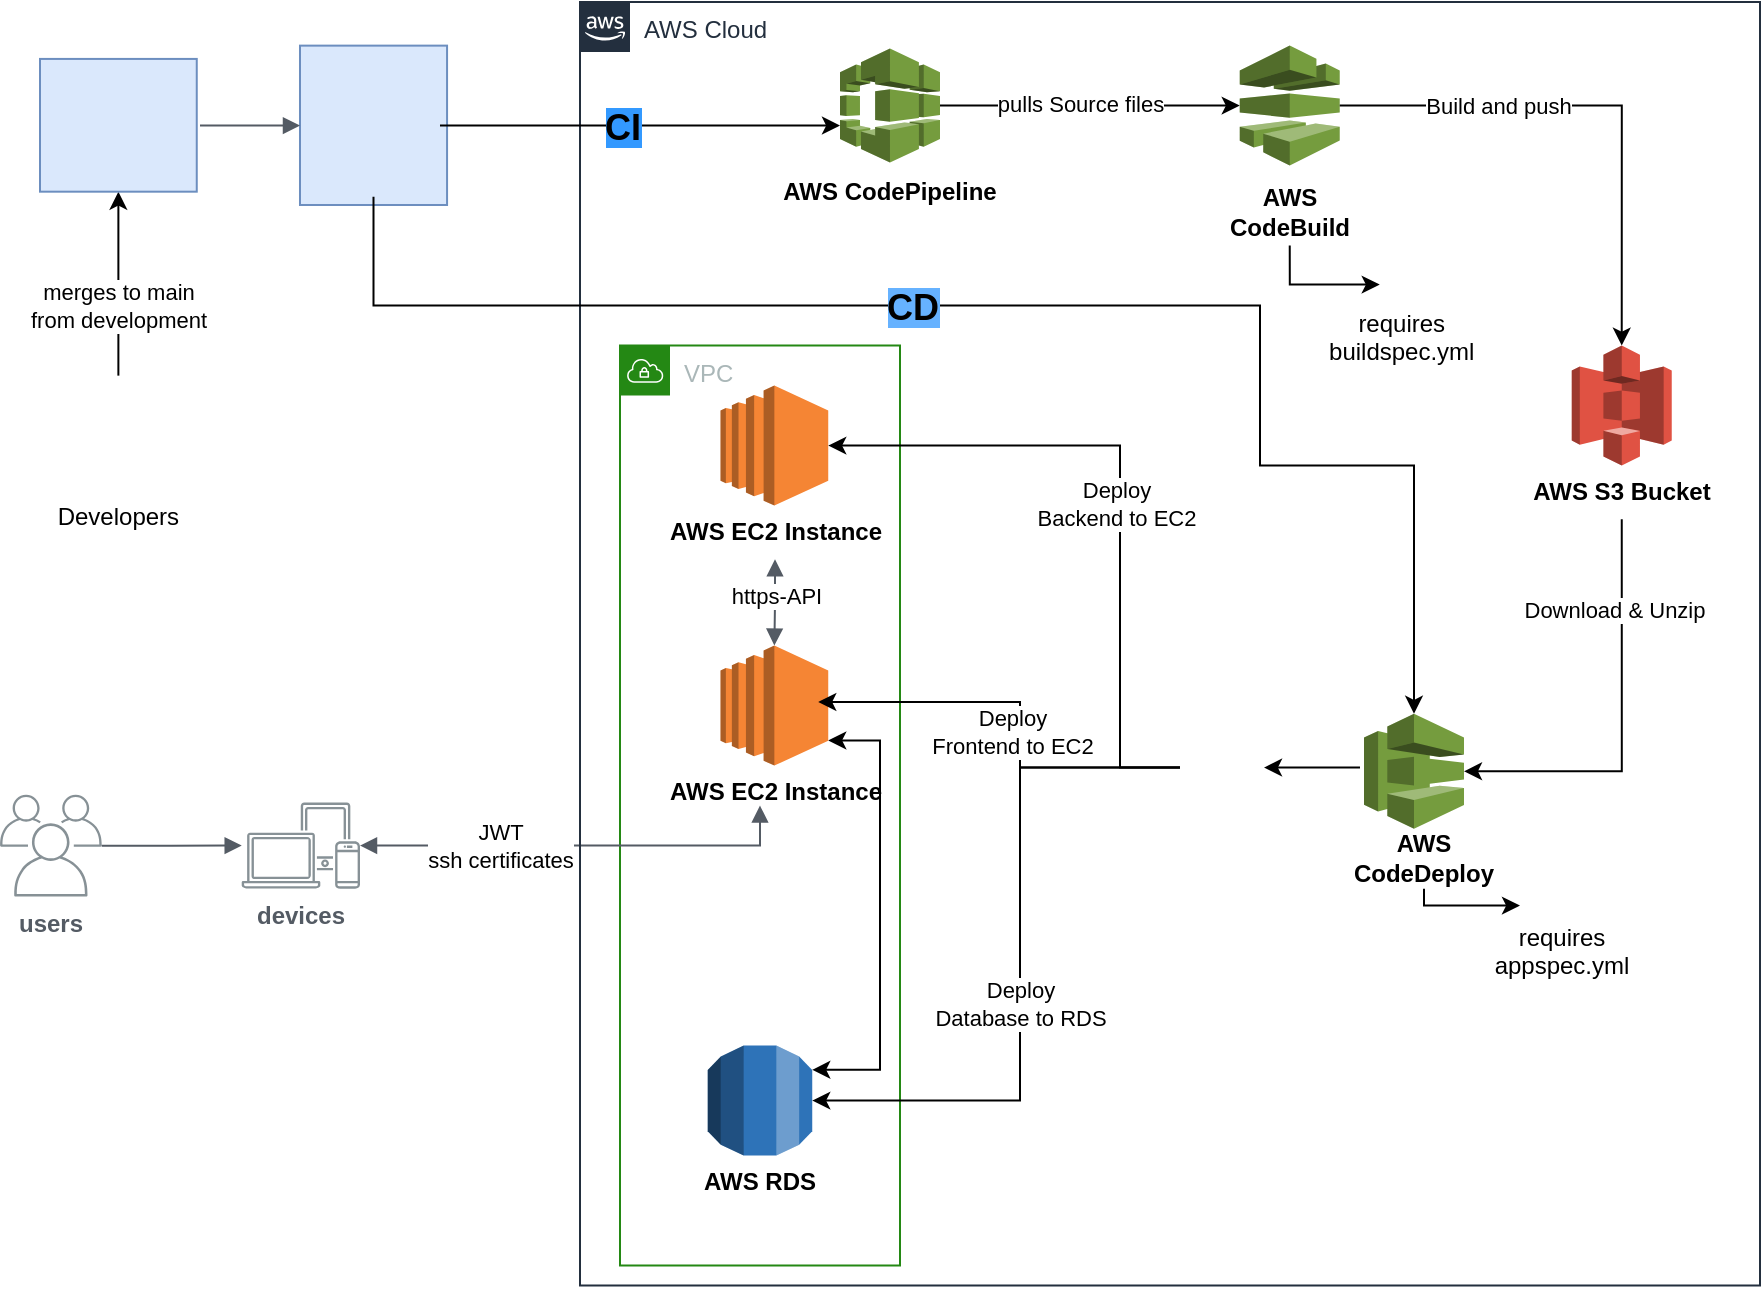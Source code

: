 <mxfile version="19.0.3" type="device"><diagram id="43wwF5F4P_85tI0rM2bt" name="Page-1"><mxGraphModel dx="2523" dy="1033" grid="1" gridSize="10" guides="1" tooltips="1" connect="1" arrows="1" fold="1" page="1" pageScale="1" pageWidth="850" pageHeight="1100" math="0" shadow="0"><root><mxCell id="0"/><mxCell id="1" parent="0"/><mxCell id="16dLB1LlPUBslkrC-2xd-82" style="edgeStyle=orthogonalEdgeStyle;rounded=0;orthogonalLoop=1;jettySize=auto;html=1;startArrow=none;startFill=0;endArrow=classic;endFill=1;entryX=0.5;entryY=1;entryDx=0;entryDy=0;" edge="1" parent="1" source="16dLB1LlPUBslkrC-2xd-20" target="16dLB1LlPUBslkrC-2xd-18"><mxGeometry relative="1" as="geometry"><mxPoint x="-440" y="304.995" as="targetPoint"/></mxGeometry></mxCell><mxCell id="16dLB1LlPUBslkrC-2xd-84" value="merges to main&lt;br&gt;from development" style="edgeLabel;html=1;align=center;verticalAlign=middle;resizable=0;points=[];" vertex="1" connectable="0" parent="16dLB1LlPUBslkrC-2xd-82"><mxGeometry x="-0.319" y="-2" relative="1" as="geometry"><mxPoint x="-2" y="-4" as="offset"/></mxGeometry></mxCell><mxCell id="16dLB1LlPUBslkrC-2xd-20" value="Developers" style="shape=image;verticalLabelPosition=bottom;labelBackgroundColor=default;verticalAlign=top;aspect=fixed;imageAspect=0;image=https://cdn.iconscout.com/icon/free/png-256/developer-2309906-1943816.png;" vertex="1" parent="1"><mxGeometry x="-459.21" y="436.82" width="56.81" height="56.81" as="geometry"/></mxCell><mxCell id="16dLB1LlPUBslkrC-2xd-12" value="" style="group" vertex="1" connectable="0" parent="1"><mxGeometry x="110" y="348.81" width="236" height="239.0" as="geometry"/></mxCell><mxCell id="16dLB1LlPUBslkrC-2xd-40" value="" style="group" vertex="1" connectable="0" parent="16dLB1LlPUBslkrC-2xd-12"><mxGeometry x="-0.13" y="-67" width="236" height="239.0" as="geometry"/></mxCell><mxCell id="16dLB1LlPUBslkrC-2xd-71" style="edgeStyle=orthogonalEdgeStyle;rounded=0;orthogonalLoop=1;jettySize=auto;html=1;exitX=0.5;exitY=1;exitDx=0;exitDy=0;entryX=0;entryY=0.75;entryDx=0;entryDy=0;startArrow=none;startFill=0;" edge="1" parent="16dLB1LlPUBslkrC-2xd-40" source="16dLB1LlPUBslkrC-2xd-11" target="16dLB1LlPUBslkrC-2xd-68"><mxGeometry relative="1" as="geometry"><Array as="points"><mxPoint x="45" y="110"/></Array></mxGeometry></mxCell><mxCell id="16dLB1LlPUBslkrC-2xd-11" value="&lt;b&gt;AWS CodeBuild&lt;/b&gt;" style="text;html=1;strokeColor=none;fillColor=none;align=center;verticalAlign=middle;whiteSpace=wrap;rounded=0;" vertex="1" parent="16dLB1LlPUBslkrC-2xd-40"><mxGeometry y="57" width="90" height="33" as="geometry"/></mxCell><mxCell id="16dLB1LlPUBslkrC-2xd-8" value="" style="outlineConnect=0;dashed=0;verticalLabelPosition=bottom;verticalAlign=top;align=center;html=1;shape=mxgraph.aws3.codepipeline;fillColor=#759C3E;gradientColor=none;" vertex="1" parent="16dLB1LlPUBslkrC-2xd-40"><mxGeometry x="20" y="-10" width="50" height="60" as="geometry"/></mxCell><mxCell id="16dLB1LlPUBslkrC-2xd-67" value="" style="shape=image;verticalLabelPosition=bottom;labelBackgroundColor=default;verticalAlign=top;aspect=fixed;imageAspect=0;image=https://cdn.iconscout.com/icon/free/png-256/zip-file-format-489644.png;" vertex="1" parent="16dLB1LlPUBslkrC-2xd-40"><mxGeometry x="150" y="43" width="37" height="37" as="geometry"/></mxCell><mxCell id="16dLB1LlPUBslkrC-2xd-66" value="" style="shape=image;verticalLabelPosition=bottom;labelBackgroundColor=default;verticalAlign=top;aspect=fixed;imageAspect=0;image=https://cdn.iconscout.com/icon/free/png-256/jar-file-489639.png;" vertex="1" parent="16dLB1LlPUBslkrC-2xd-40"><mxGeometry x="110" y="42.5" width="36" height="36" as="geometry"/></mxCell><mxCell id="16dLB1LlPUBslkrC-2xd-68" value="requires &#10;buildspec.yml" style="shape=image;verticalLabelPosition=bottom;labelBackgroundColor=default;verticalAlign=top;aspect=fixed;imageAspect=0;image=https://www.shareicon.net/download/2015/09/07/97143_document_512x512.png;" vertex="1" parent="16dLB1LlPUBslkrC-2xd-40"><mxGeometry x="90" y="93.0" width="22" height="22" as="geometry"/></mxCell><mxCell id="16dLB1LlPUBslkrC-2xd-19" value="" style="group;fillColor=#dae8fc;strokeColor=#6c8ebf;" vertex="1" connectable="0" parent="1"><mxGeometry x="-470" y="278.46" width="78.38" height="66.38" as="geometry"/></mxCell><mxCell id="16dLB1LlPUBslkrC-2xd-1" value="" style="shape=image;verticalLabelPosition=bottom;labelBackgroundColor=default;verticalAlign=top;aspect=fixed;imageAspect=0;image=https://www.fontana.com.ar/wp-content/uploads/2018/10/spring-boot-logo.png;" vertex="1" parent="16dLB1LlPUBslkrC-2xd-19"><mxGeometry width="76.19" height="40" as="geometry"/></mxCell><mxCell id="16dLB1LlPUBslkrC-2xd-18" value="" style="shape=image;verticalLabelPosition=bottom;labelBackgroundColor=default;verticalAlign=top;aspect=fixed;imageAspect=0;image=http://betabeers.com/uploads/blog/20170420_React_logo_wordmark.png;" vertex="1" parent="16dLB1LlPUBslkrC-2xd-19"><mxGeometry y="40" width="78.38" height="26.38" as="geometry"/></mxCell><mxCell id="16dLB1LlPUBslkrC-2xd-21" value="" style="group" vertex="1" connectable="0" parent="1"><mxGeometry x="172" y="605.89" width="100" height="87.5" as="geometry"/></mxCell><mxCell id="16dLB1LlPUBslkrC-2xd-13" value="" style="outlineConnect=0;dashed=0;verticalLabelPosition=bottom;verticalAlign=top;align=center;html=1;shape=mxgraph.aws3.codedeploy;fillColor=#759C3E;gradientColor=none;" vertex="1" parent="16dLB1LlPUBslkrC-2xd-21"><mxGeometry x="20" width="50" height="57.5" as="geometry"/></mxCell><mxCell id="16dLB1LlPUBslkrC-2xd-14" value="&lt;b&gt;AWS CodeDeploy&lt;/b&gt;" style="text;html=1;strokeColor=none;fillColor=none;align=center;verticalAlign=middle;whiteSpace=wrap;rounded=0;" vertex="1" parent="16dLB1LlPUBslkrC-2xd-21"><mxGeometry y="57.5" width="100" height="30" as="geometry"/></mxCell><mxCell id="16dLB1LlPUBslkrC-2xd-5" value="" style="group;fillColor=#dae8fc;strokeColor=#6c8ebf;" vertex="1" connectable="0" parent="1"><mxGeometry x="-340.003" y="271.814" width="73.534" height="79.678" as="geometry"/></mxCell><mxCell id="16dLB1LlPUBslkrC-2xd-27" value="" style="group" vertex="1" connectable="0" parent="16dLB1LlPUBslkrC-2xd-5"><mxGeometry y="9.02" width="73.534" height="66.574" as="geometry"/></mxCell><mxCell id="16dLB1LlPUBslkrC-2xd-3" value="" style="shape=image;verticalLabelPosition=bottom;labelBackgroundColor=default;verticalAlign=top;aspect=fixed;imageAspect=0;image=https://upload.wikimedia.org/wikipedia/commons/thumb/e/e1/GitLab_logo.svg/2560px-GitLab_logo.svg.png;clipPath=inset(30.87% 14.67% 30.87% 33.33%);" vertex="1" parent="16dLB1LlPUBslkrC-2xd-27"><mxGeometry y="45.833" width="73.534" height="20.741" as="geometry"/></mxCell><mxCell id="16dLB1LlPUBslkrC-2xd-2" value="" style="shape=image;verticalLabelPosition=bottom;labelBackgroundColor=default;verticalAlign=top;aspect=fixed;imageAspect=0;image=https://upload.wikimedia.org/wikipedia/commons/thumb/e/e1/GitLab_logo.svg/2560px-GitLab_logo.svg.png;clipPath=inset(25.65% 68.33% 25.65% 13.67%);" vertex="1" parent="16dLB1LlPUBslkrC-2xd-27"><mxGeometry x="14.664" width="44.196" height="45.83" as="geometry"/></mxCell><mxCell id="16dLB1LlPUBslkrC-2xd-94" value="" style="edgeStyle=orthogonalEdgeStyle;html=1;endArrow=block;elbow=vertical;startArrow=none;endFill=1;strokeColor=#545B64;rounded=0;fontSize=18;" edge="1" parent="16dLB1LlPUBslkrC-2xd-27"><mxGeometry width="100" relative="1" as="geometry"><mxPoint x="-49.997" y="30.976" as="sourcePoint"/><mxPoint x="0.003" y="30.976" as="targetPoint"/></mxGeometry></mxCell><mxCell id="16dLB1LlPUBslkrC-2xd-28" value="" style="group" vertex="1" connectable="0" parent="1"><mxGeometry x="272" y="421.81" width="97.75" height="86.83" as="geometry"/></mxCell><mxCell id="16dLB1LlPUBslkrC-2xd-24" value="" style="outlineConnect=0;dashed=0;verticalLabelPosition=bottom;verticalAlign=top;align=center;html=1;shape=mxgraph.aws3.s3;fillColor=#E05243;gradientColor=none;" vertex="1" parent="16dLB1LlPUBslkrC-2xd-28"><mxGeometry x="23.87" width="50" height="60" as="geometry"/></mxCell><mxCell id="16dLB1LlPUBslkrC-2xd-25" value="&lt;b&gt;AWS S3 Bucket&lt;/b&gt;" style="text;html=1;strokeColor=none;fillColor=none;align=center;verticalAlign=middle;whiteSpace=wrap;rounded=0;" vertex="1" parent="16dLB1LlPUBslkrC-2xd-28"><mxGeometry y="60.001" width="97.75" height="26.829" as="geometry"/></mxCell><mxCell id="16dLB1LlPUBslkrC-2xd-36" value="" style="group" vertex="1" connectable="0" parent="1"><mxGeometry x="-165" y="771.81" width="110" height="81.83" as="geometry"/></mxCell><mxCell id="16dLB1LlPUBslkrC-2xd-34" value="" style="outlineConnect=0;dashed=0;verticalLabelPosition=bottom;verticalAlign=top;align=center;html=1;shape=mxgraph.aws3.rds;fillColor=#2E73B8;gradientColor=none;" vertex="1" parent="16dLB1LlPUBslkrC-2xd-36"><mxGeometry x="28.87" width="52.25" height="55" as="geometry"/></mxCell><mxCell id="16dLB1LlPUBslkrC-2xd-35" value="&lt;b&gt;AWS RDS&lt;/b&gt;" style="text;html=1;strokeColor=none;fillColor=none;align=center;verticalAlign=middle;whiteSpace=wrap;rounded=0;" vertex="1" parent="16dLB1LlPUBslkrC-2xd-36"><mxGeometry y="55" width="110" height="26.83" as="geometry"/></mxCell><mxCell id="16dLB1LlPUBslkrC-2xd-42" value="&lt;b&gt;devices&lt;/b&gt;" style="sketch=0;outlineConnect=0;gradientColor=none;fontColor=#545B64;strokeColor=none;fillColor=#879196;dashed=0;verticalLabelPosition=bottom;verticalAlign=top;align=center;html=1;fontSize=12;fontStyle=0;aspect=fixed;shape=mxgraph.aws4.illustration_devices;pointerEvents=1" vertex="1" parent="1"><mxGeometry x="-369.14" y="650.22" width="59.14" height="43.17" as="geometry"/></mxCell><mxCell id="16dLB1LlPUBslkrC-2xd-43" value="VPC" style="points=[[0,0],[0.25,0],[0.5,0],[0.75,0],[1,0],[1,0.25],[1,0.5],[1,0.75],[1,1],[0.75,1],[0.5,1],[0.25,1],[0,1],[0,0.75],[0,0.5],[0,0.25]];outlineConnect=0;gradientColor=none;html=1;whiteSpace=wrap;fontSize=12;fontStyle=0;container=1;pointerEvents=0;collapsible=0;recursiveResize=0;shape=mxgraph.aws4.group;grIcon=mxgraph.aws4.group_vpc;strokeColor=#248814;fillColor=none;verticalAlign=top;align=left;spacingLeft=30;fontColor=#AAB7B8;dashed=0;" vertex="1" parent="1"><mxGeometry x="-180" y="421.81" width="140" height="460" as="geometry"/></mxCell><mxCell id="16dLB1LlPUBslkrC-2xd-33" value="" style="group" vertex="1" connectable="0" parent="16dLB1LlPUBslkrC-2xd-43"><mxGeometry x="22.5" y="150.0" width="110" height="86.83" as="geometry"/></mxCell><mxCell id="16dLB1LlPUBslkrC-2xd-29" value="" style="outlineConnect=0;dashed=0;verticalLabelPosition=bottom;verticalAlign=top;align=center;html=1;shape=mxgraph.aws3.ec2;fillColor=#F58534;gradientColor=none;" vertex="1" parent="16dLB1LlPUBslkrC-2xd-33"><mxGeometry x="27.75" width="53.87" height="60" as="geometry"/></mxCell><mxCell id="16dLB1LlPUBslkrC-2xd-32" value="&lt;b&gt;AWS EC2 Instance&lt;/b&gt;" style="text;html=1;strokeColor=none;fillColor=none;align=center;verticalAlign=middle;whiteSpace=wrap;rounded=0;" vertex="1" parent="16dLB1LlPUBslkrC-2xd-33"><mxGeometry y="60" width="110" height="26.83" as="geometry"/></mxCell><mxCell id="16dLB1LlPUBslkrC-2xd-76" value="" style="shape=image;verticalLabelPosition=bottom;labelBackgroundColor=default;verticalAlign=top;aspect=fixed;imageAspect=0;image=http://betabeers.com/uploads/blog/20170420_React_logo_wordmark.png;clipPath=inset(0.5% 62% 0% 0%);" vertex="1" parent="16dLB1LlPUBslkrC-2xd-33"><mxGeometry x="-6.28" y="15" width="34.03" height="30" as="geometry"/></mxCell><mxCell id="16dLB1LlPUBslkrC-2xd-37" value="" style="group" vertex="1" connectable="0" parent="16dLB1LlPUBslkrC-2xd-43"><mxGeometry x="22.5" y="20.0" width="110" height="86.83" as="geometry"/></mxCell><mxCell id="16dLB1LlPUBslkrC-2xd-38" value="" style="outlineConnect=0;dashed=0;verticalLabelPosition=bottom;verticalAlign=top;align=center;html=1;shape=mxgraph.aws3.ec2;fillColor=#F58534;gradientColor=none;" vertex="1" parent="16dLB1LlPUBslkrC-2xd-37"><mxGeometry x="27.75" width="53.87" height="60" as="geometry"/></mxCell><mxCell id="16dLB1LlPUBslkrC-2xd-39" value="&lt;b&gt;AWS EC2 Instance&lt;/b&gt;" style="text;html=1;strokeColor=none;fillColor=none;align=center;verticalAlign=middle;whiteSpace=wrap;rounded=0;" vertex="1" parent="16dLB1LlPUBslkrC-2xd-37"><mxGeometry y="60" width="110" height="26.83" as="geometry"/></mxCell><mxCell id="16dLB1LlPUBslkrC-2xd-75" value="" style="shape=image;verticalLabelPosition=bottom;labelBackgroundColor=default;verticalAlign=top;aspect=fixed;imageAspect=0;image=https://www.fontana.com.ar/wp-content/uploads/2018/10/spring-boot-logo.png;clipPath=inset(14.56% 63.67% 17.09% 0%);" vertex="1" parent="16dLB1LlPUBslkrC-2xd-37"><mxGeometry x="-12.5" y="12.25" width="35.82" height="35.49" as="geometry"/></mxCell><mxCell id="16dLB1LlPUBslkrC-2xd-49" value="" style="edgeStyle=orthogonalEdgeStyle;html=1;endArrow=block;elbow=vertical;startArrow=block;startFill=1;endFill=1;strokeColor=#545B64;rounded=0;exitX=0.5;exitY=1;exitDx=0;exitDy=0;entryX=0.5;entryY=0;entryDx=0;entryDy=0;entryPerimeter=0;" edge="1" parent="16dLB1LlPUBslkrC-2xd-43" source="16dLB1LlPUBslkrC-2xd-39" target="16dLB1LlPUBslkrC-2xd-29"><mxGeometry width="100" relative="1" as="geometry"><mxPoint x="145" y="290" as="sourcePoint"/><mxPoint x="75" y="210" as="targetPoint"/></mxGeometry></mxCell><mxCell id="16dLB1LlPUBslkrC-2xd-63" value="https-API" style="edgeLabel;html=1;align=center;verticalAlign=middle;resizable=0;points=[];" vertex="1" connectable="0" parent="16dLB1LlPUBslkrC-2xd-49"><mxGeometry x="-0.141" relative="1" as="geometry"><mxPoint as="offset"/></mxGeometry></mxCell><mxCell id="16dLB1LlPUBslkrC-2xd-44" value="&lt;b&gt;users&lt;/b&gt;" style="sketch=0;outlineConnect=0;gradientColor=none;fontColor=#545B64;strokeColor=none;fillColor=#879196;dashed=0;verticalLabelPosition=bottom;verticalAlign=top;align=center;html=1;fontSize=12;fontStyle=0;aspect=fixed;shape=mxgraph.aws4.illustration_users;pointerEvents=1" vertex="1" parent="1"><mxGeometry x="-490" y="646.35" width="50.91" height="50.91" as="geometry"/></mxCell><mxCell id="16dLB1LlPUBslkrC-2xd-46" value="" style="edgeStyle=orthogonalEdgeStyle;html=1;endArrow=block;elbow=vertical;startArrow=block;startFill=1;endFill=1;strokeColor=#545B64;rounded=0;" edge="1" parent="1" source="16dLB1LlPUBslkrC-2xd-42"><mxGeometry width="100" relative="1" as="geometry"><mxPoint x="-310" y="668.81" as="sourcePoint"/><mxPoint x="-110" y="651.81" as="targetPoint"/><Array as="points"><mxPoint x="-110" y="671.81"/><mxPoint x="-110" y="658.81"/></Array></mxGeometry></mxCell><mxCell id="16dLB1LlPUBslkrC-2xd-70" value="JWT&lt;br&gt;ssh certificates" style="edgeLabel;html=1;align=center;verticalAlign=middle;resizable=0;points=[];" vertex="1" connectable="0" parent="16dLB1LlPUBslkrC-2xd-46"><mxGeometry x="-0.218" relative="1" as="geometry"><mxPoint x="-16" as="offset"/></mxGeometry></mxCell><mxCell id="16dLB1LlPUBslkrC-2xd-47" value="" style="edgeStyle=orthogonalEdgeStyle;html=1;endArrow=block;elbow=vertical;startArrow=none;endFill=1;strokeColor=#545B64;rounded=0;" edge="1" parent="1" source="16dLB1LlPUBslkrC-2xd-44" target="16dLB1LlPUBslkrC-2xd-42"><mxGeometry width="100" relative="1" as="geometry"><mxPoint x="-439.09" y="693.39" as="sourcePoint"/><mxPoint x="-339.09" y="693.39" as="targetPoint"/></mxGeometry></mxCell><mxCell id="16dLB1LlPUBslkrC-2xd-52" style="edgeStyle=orthogonalEdgeStyle;rounded=0;orthogonalLoop=1;jettySize=auto;html=1;exitX=1;exitY=0.79;exitDx=0;exitDy=0;exitPerimeter=0;entryX=1;entryY=0.22;entryDx=0;entryDy=0;entryPerimeter=0;startArrow=classic;startFill=1;" edge="1" parent="1" source="16dLB1LlPUBslkrC-2xd-29" target="16dLB1LlPUBslkrC-2xd-34"><mxGeometry relative="1" as="geometry"><Array as="points"><mxPoint x="-50" y="618.81"/><mxPoint x="-50" y="783.81"/></Array></mxGeometry></mxCell><mxCell id="16dLB1LlPUBslkrC-2xd-53" style="edgeStyle=orthogonalEdgeStyle;rounded=0;orthogonalLoop=1;jettySize=auto;html=1;exitX=0;exitY=0.5;exitDx=0;exitDy=0;entryX=1;entryY=0.21;entryDx=0;entryDy=0;entryPerimeter=0;startArrow=none;startFill=0;" edge="1" parent="1" source="16dLB1LlPUBslkrC-2xd-73"><mxGeometry relative="1" as="geometry"><mxPoint x="80" y="650.22" as="sourcePoint"/><mxPoint x="-80.88" y="599.99" as="targetPoint"/><Array as="points"><mxPoint x="20" y="632.81"/><mxPoint x="20" y="599.81"/></Array></mxGeometry></mxCell><mxCell id="16dLB1LlPUBslkrC-2xd-62" value="Deploy &lt;br&gt;Frontend to EC2" style="edgeLabel;html=1;align=center;verticalAlign=middle;resizable=0;points=[];" vertex="1" connectable="0" parent="16dLB1LlPUBslkrC-2xd-53"><mxGeometry x="0.058" relative="1" as="geometry"><mxPoint x="-4" y="15" as="offset"/></mxGeometry></mxCell><mxCell id="16dLB1LlPUBslkrC-2xd-54" style="edgeStyle=orthogonalEdgeStyle;rounded=0;orthogonalLoop=1;jettySize=auto;html=1;exitX=0;exitY=0.5;exitDx=0;exitDy=0;entryX=1;entryY=0.5;entryDx=0;entryDy=0;entryPerimeter=0;startArrow=none;startFill=0;" edge="1" parent="1" source="16dLB1LlPUBslkrC-2xd-73" target="16dLB1LlPUBslkrC-2xd-38"><mxGeometry relative="1" as="geometry"><Array as="points"><mxPoint x="70" y="632.81"/><mxPoint x="70" y="471.81"/></Array></mxGeometry></mxCell><mxCell id="16dLB1LlPUBslkrC-2xd-60" value="Deploy&lt;br&gt;Backend to EC2" style="edgeLabel;html=1;align=center;verticalAlign=middle;resizable=0;points=[];" vertex="1" connectable="0" parent="16dLB1LlPUBslkrC-2xd-54"><mxGeometry x="-0.039" y="2" relative="1" as="geometry"><mxPoint as="offset"/></mxGeometry></mxCell><mxCell id="16dLB1LlPUBslkrC-2xd-55" style="edgeStyle=orthogonalEdgeStyle;rounded=0;orthogonalLoop=1;jettySize=auto;html=1;exitX=0;exitY=0.5;exitDx=0;exitDy=0;startArrow=none;startFill=0;entryX=1;entryY=0.5;entryDx=0;entryDy=0;entryPerimeter=0;" edge="1" parent="1" source="16dLB1LlPUBslkrC-2xd-73" target="16dLB1LlPUBslkrC-2xd-34"><mxGeometry relative="1" as="geometry"><mxPoint x="-50" y="801.81" as="targetPoint"/><Array as="points"><mxPoint x="20" y="632.81"/><mxPoint x="20" y="799.81"/></Array></mxGeometry></mxCell><mxCell id="16dLB1LlPUBslkrC-2xd-61" value="Deploy&lt;br&gt;Database to RDS" style="edgeLabel;html=1;align=center;verticalAlign=middle;resizable=0;points=[];" vertex="1" connectable="0" parent="16dLB1LlPUBslkrC-2xd-55"><mxGeometry x="-0.203" y="-2" relative="1" as="geometry"><mxPoint x="2" y="58" as="offset"/></mxGeometry></mxCell><mxCell id="16dLB1LlPUBslkrC-2xd-56" value="requires &#10;appspec.yml" style="shape=image;verticalLabelPosition=bottom;labelBackgroundColor=default;verticalAlign=top;aspect=fixed;imageAspect=0;image=https://www.shareicon.net/download/2015/09/07/97143_document_512x512.png;" vertex="1" parent="1"><mxGeometry x="280" y="681.81" width="22" height="22" as="geometry"/></mxCell><mxCell id="16dLB1LlPUBslkrC-2xd-58" style="edgeStyle=orthogonalEdgeStyle;rounded=0;orthogonalLoop=1;jettySize=auto;html=1;exitX=0.5;exitY=1;exitDx=0;exitDy=0;entryX=1;entryY=0.5;entryDx=0;entryDy=0;entryPerimeter=0;startArrow=none;startFill=0;" edge="1" parent="1" source="16dLB1LlPUBslkrC-2xd-25" target="16dLB1LlPUBslkrC-2xd-13"><mxGeometry relative="1" as="geometry"><Array as="points"><mxPoint x="321" y="634.81"/></Array></mxGeometry></mxCell><mxCell id="16dLB1LlPUBslkrC-2xd-59" value="Download &amp;amp; Unzip" style="edgeLabel;html=1;align=center;verticalAlign=middle;resizable=0;points=[];" vertex="1" connectable="0" parent="16dLB1LlPUBslkrC-2xd-58"><mxGeometry x="0.122" relative="1" as="geometry"><mxPoint x="-4" y="-70" as="offset"/></mxGeometry></mxCell><mxCell id="16dLB1LlPUBslkrC-2xd-64" style="edgeStyle=orthogonalEdgeStyle;rounded=0;orthogonalLoop=1;jettySize=auto;html=1;exitX=1;exitY=0.5;exitDx=0;exitDy=0;exitPerimeter=0;entryX=0.5;entryY=0;entryDx=0;entryDy=0;entryPerimeter=0;startArrow=none;startFill=0;" edge="1" parent="1" source="16dLB1LlPUBslkrC-2xd-8" target="16dLB1LlPUBslkrC-2xd-24"><mxGeometry relative="1" as="geometry"/></mxCell><mxCell id="16dLB1LlPUBslkrC-2xd-65" value="Build and push" style="edgeLabel;html=1;align=center;verticalAlign=middle;resizable=0;points=[];" vertex="1" connectable="0" parent="16dLB1LlPUBslkrC-2xd-64"><mxGeometry x="-0.337" y="1" relative="1" as="geometry"><mxPoint x="-8" y="1" as="offset"/></mxGeometry></mxCell><mxCell id="16dLB1LlPUBslkrC-2xd-72" style="edgeStyle=orthogonalEdgeStyle;rounded=0;orthogonalLoop=1;jettySize=auto;html=1;startArrow=none;startFill=0;" edge="1" parent="1" source="16dLB1LlPUBslkrC-2xd-14"><mxGeometry relative="1" as="geometry"><mxPoint x="270" y="701.81" as="targetPoint"/><Array as="points"><mxPoint x="222" y="701.81"/></Array></mxGeometry></mxCell><mxCell id="16dLB1LlPUBslkrC-2xd-74" style="edgeStyle=orthogonalEdgeStyle;rounded=0;orthogonalLoop=1;jettySize=auto;html=1;startArrow=classic;startFill=1;endArrow=none;endFill=0;" edge="1" parent="1" source="16dLB1LlPUBslkrC-2xd-73"><mxGeometry relative="1" as="geometry"><mxPoint x="190.0" y="632.81" as="targetPoint"/></mxGeometry></mxCell><mxCell id="16dLB1LlPUBslkrC-2xd-73" value="" style="shape=image;verticalLabelPosition=bottom;labelBackgroundColor=default;verticalAlign=top;aspect=fixed;imageAspect=0;image=https://sue.eu/wp-content/uploads/sites/6/2022/06/terraform-hashicorp-logo-920x920-sue-v0.png;" vertex="1" parent="1"><mxGeometry x="100" y="611.81" width="42" height="42" as="geometry"/></mxCell><mxCell id="16dLB1LlPUBslkrC-2xd-77" value="AWS Cloud" style="points=[[0,0],[0.25,0],[0.5,0],[0.75,0],[1,0],[1,0.25],[1,0.5],[1,0.75],[1,1],[0.75,1],[0.5,1],[0.25,1],[0,1],[0,0.75],[0,0.5],[0,0.25]];outlineConnect=0;gradientColor=none;html=1;whiteSpace=wrap;fontSize=12;fontStyle=0;container=1;pointerEvents=0;collapsible=0;recursiveResize=0;shape=mxgraph.aws4.group;grIcon=mxgraph.aws4.group_aws_cloud_alt;strokeColor=#232F3E;fillColor=none;verticalAlign=top;align=left;spacingLeft=30;fontColor=#232F3E;dashed=0;" vertex="1" parent="1"><mxGeometry x="-200" y="250" width="590" height="641.81" as="geometry"/></mxCell><mxCell id="16dLB1LlPUBslkrC-2xd-41" value="" style="group" vertex="1" connectable="0" parent="16dLB1LlPUBslkrC-2xd-77"><mxGeometry x="100" y="23.31" width="110" height="87" as="geometry"/></mxCell><mxCell id="16dLB1LlPUBslkrC-2xd-10" value="" style="outlineConnect=0;dashed=0;verticalLabelPosition=bottom;verticalAlign=top;align=center;html=1;shape=mxgraph.aws3.codebuild;fillColor=#759C3E;gradientColor=none;" vertex="1" parent="16dLB1LlPUBslkrC-2xd-41"><mxGeometry x="30" width="50" height="57" as="geometry"/></mxCell><mxCell id="16dLB1LlPUBslkrC-2xd-22" value="&lt;b&gt;AWS CodePipeline&lt;/b&gt;" style="text;html=1;strokeColor=none;fillColor=none;align=center;verticalAlign=middle;whiteSpace=wrap;rounded=0;" vertex="1" parent="16dLB1LlPUBslkrC-2xd-41"><mxGeometry y="57" width="110" height="30" as="geometry"/></mxCell><mxCell id="16dLB1LlPUBslkrC-2xd-86" style="edgeStyle=orthogonalEdgeStyle;rounded=0;orthogonalLoop=1;jettySize=auto;html=1;startArrow=none;startFill=0;" edge="1" parent="16dLB1LlPUBslkrC-2xd-77" target="16dLB1LlPUBslkrC-2xd-10"><mxGeometry relative="1" as="geometry"><mxPoint x="-70" y="61.81" as="sourcePoint"/><mxPoint x="87.5" y="74.79" as="targetPoint"/><Array as="points"><mxPoint x="90" y="62"/><mxPoint x="90" y="62"/></Array></mxGeometry></mxCell><mxCell id="16dLB1LlPUBslkrC-2xd-87" value="&lt;b&gt;&lt;font style=&quot;font-size: 18px; background-color: rgb(51, 153, 255);&quot;&gt;CI&lt;/font&gt;&lt;/b&gt;" style="edgeLabel;html=1;align=center;verticalAlign=middle;resizable=0;points=[];" vertex="1" connectable="0" parent="16dLB1LlPUBslkrC-2xd-86"><mxGeometry x="-0.092" y="-1" relative="1" as="geometry"><mxPoint as="offset"/></mxGeometry></mxCell><mxCell id="16dLB1LlPUBslkrC-2xd-88" style="edgeStyle=orthogonalEdgeStyle;rounded=0;orthogonalLoop=1;jettySize=auto;html=1;entryX=0.5;entryY=0;entryDx=0;entryDy=0;entryPerimeter=0;startArrow=none;startFill=0;endArrow=classic;endFill=1;" edge="1" parent="1" source="16dLB1LlPUBslkrC-2xd-3" target="16dLB1LlPUBslkrC-2xd-13"><mxGeometry relative="1" as="geometry"><Array as="points"><mxPoint x="-303" y="401.81"/><mxPoint x="140" y="401.81"/><mxPoint x="140" y="481.81"/><mxPoint x="217" y="481.81"/></Array></mxGeometry></mxCell><mxCell id="16dLB1LlPUBslkrC-2xd-89" value="&lt;b&gt;&lt;font style=&quot;font-size: 18px; background-color: rgb(102, 178, 255);&quot;&gt;CD&lt;/font&gt;&lt;/b&gt;" style="edgeLabel;html=1;align=center;verticalAlign=middle;resizable=0;points=[];" vertex="1" connectable="0" parent="16dLB1LlPUBslkrC-2xd-88"><mxGeometry x="-0.169" y="-1" relative="1" as="geometry"><mxPoint as="offset"/></mxGeometry></mxCell><mxCell id="16dLB1LlPUBslkrC-2xd-95" style="edgeStyle=orthogonalEdgeStyle;rounded=0;orthogonalLoop=1;jettySize=auto;html=1;fontSize=18;startArrow=none;startFill=0;endArrow=classic;endFill=1;" edge="1" parent="1" source="16dLB1LlPUBslkrC-2xd-10" target="16dLB1LlPUBslkrC-2xd-8"><mxGeometry relative="1" as="geometry"><mxPoint x="130.0" y="311.81" as="targetPoint"/></mxGeometry></mxCell><mxCell id="16dLB1LlPUBslkrC-2xd-96" value="&lt;span style=&quot;font-size: 11px;&quot;&gt;pulls Source files&lt;/span&gt;" style="edgeLabel;html=1;align=center;verticalAlign=middle;resizable=0;points=[];fontSize=18;" vertex="1" connectable="0" parent="16dLB1LlPUBslkrC-2xd-95"><mxGeometry x="-0.138" y="-1" relative="1" as="geometry"><mxPoint x="5" y="-4" as="offset"/></mxGeometry></mxCell></root></mxGraphModel></diagram></mxfile>